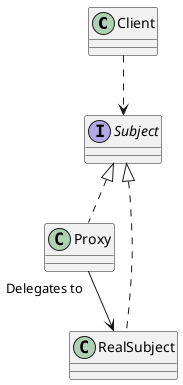 @startuml

class Client
interface Subject
class Proxy
class RealSubject

Client ..> Subject
Subject <|.. Proxy
Subject <|.. RealSubject
Proxy "Delegates to" --> RealSubject


@enduml